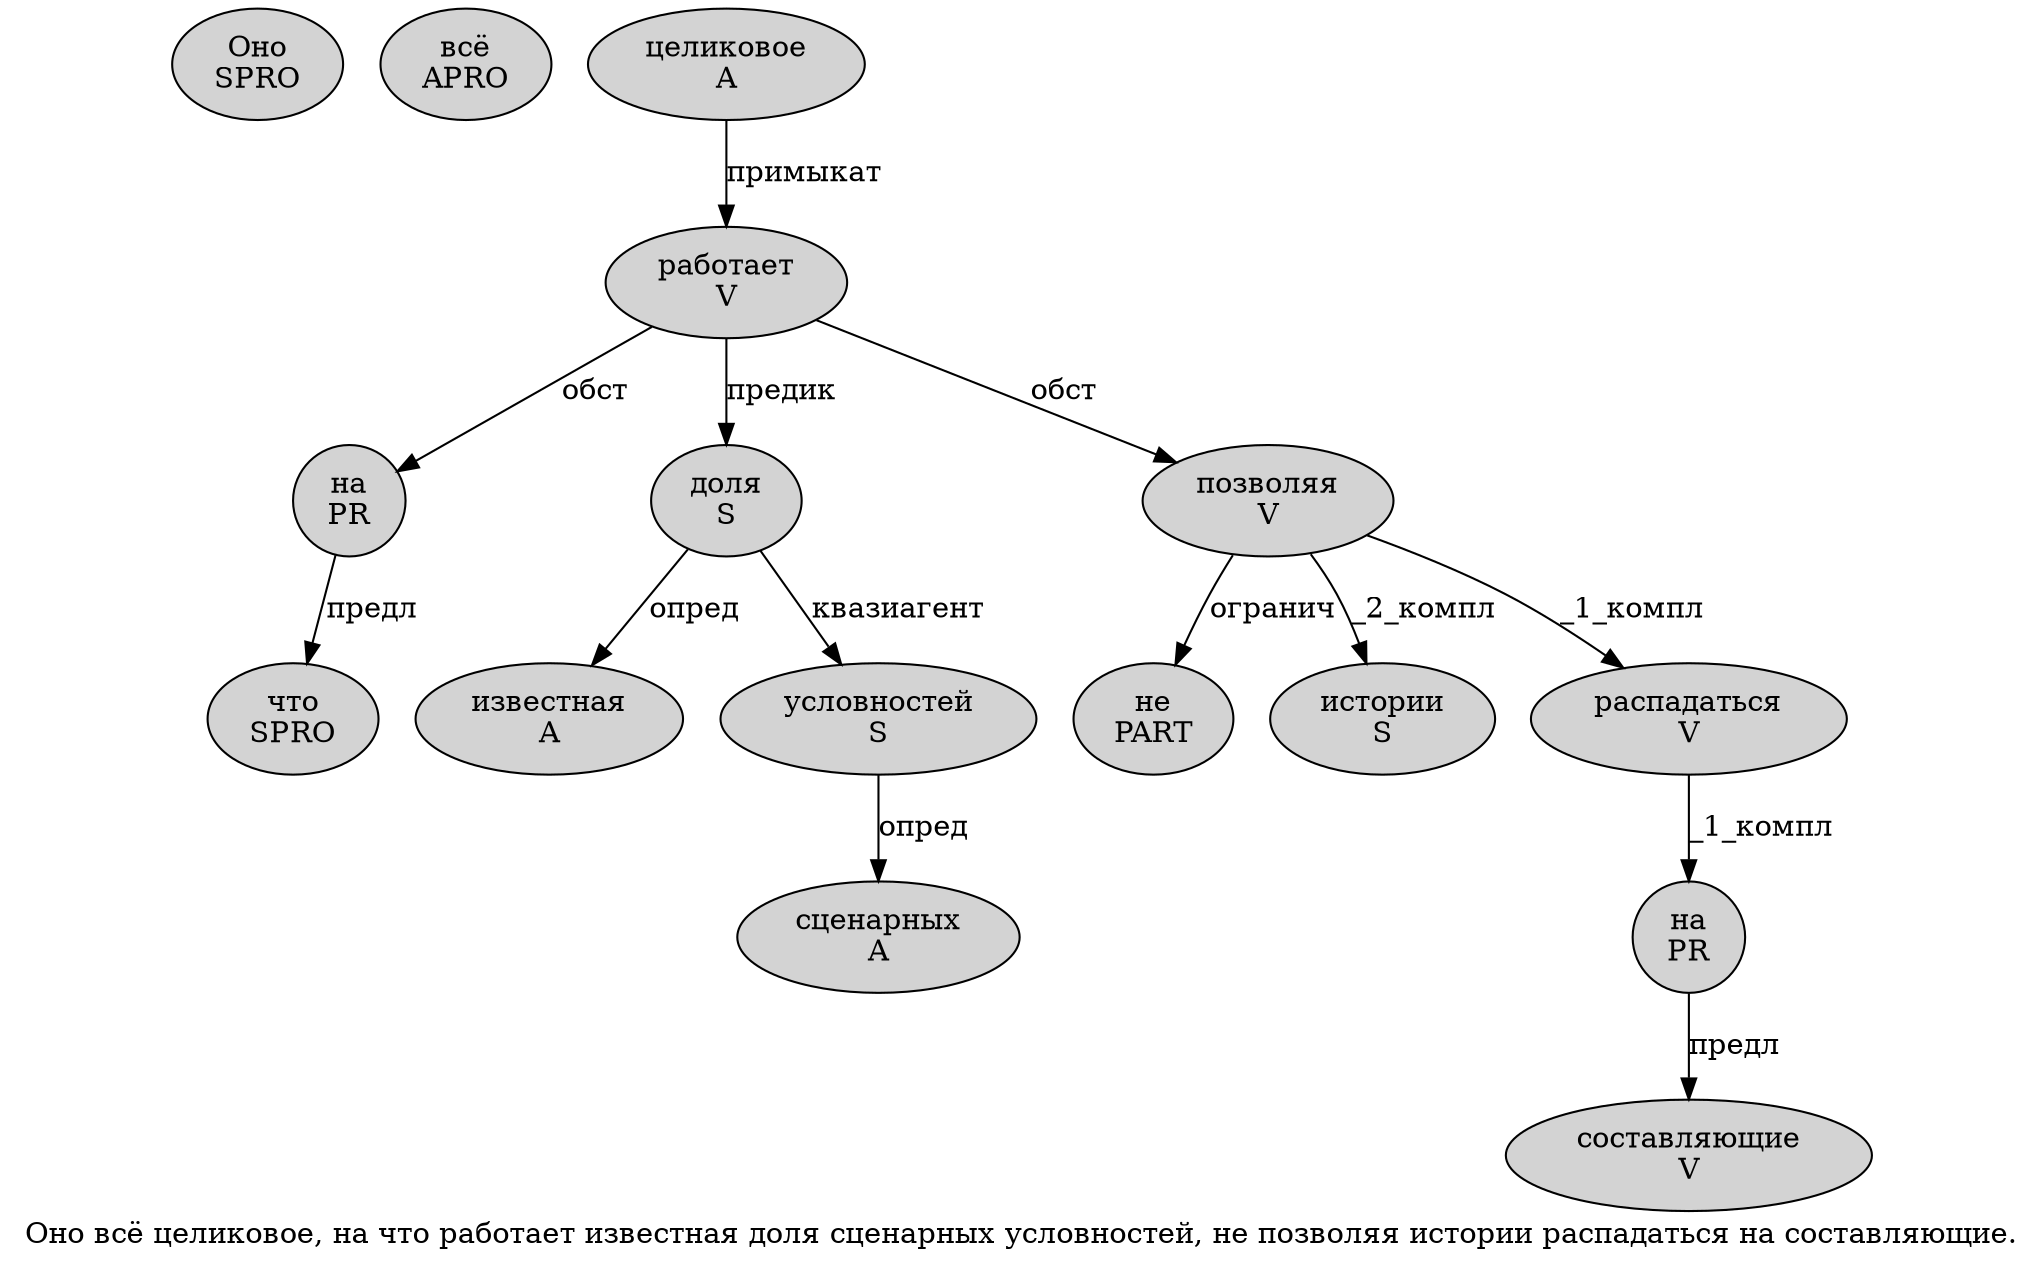 digraph SENTENCE_1213 {
	graph [label="Оно всё целиковое, на что работает известная доля сценарных условностей, не позволяя истории распадаться на составляющие."]
	node [style=filled]
		0 [label="Оно
SPRO" color="" fillcolor=lightgray penwidth=1 shape=ellipse]
		1 [label="всё
APRO" color="" fillcolor=lightgray penwidth=1 shape=ellipse]
		2 [label="целиковое
A" color="" fillcolor=lightgray penwidth=1 shape=ellipse]
		4 [label="на
PR" color="" fillcolor=lightgray penwidth=1 shape=ellipse]
		5 [label="что
SPRO" color="" fillcolor=lightgray penwidth=1 shape=ellipse]
		6 [label="работает
V" color="" fillcolor=lightgray penwidth=1 shape=ellipse]
		7 [label="известная
A" color="" fillcolor=lightgray penwidth=1 shape=ellipse]
		8 [label="доля
S" color="" fillcolor=lightgray penwidth=1 shape=ellipse]
		9 [label="сценарных
A" color="" fillcolor=lightgray penwidth=1 shape=ellipse]
		10 [label="условностей
S" color="" fillcolor=lightgray penwidth=1 shape=ellipse]
		12 [label="не
PART" color="" fillcolor=lightgray penwidth=1 shape=ellipse]
		13 [label="позволяя
V" color="" fillcolor=lightgray penwidth=1 shape=ellipse]
		14 [label="истории
S" color="" fillcolor=lightgray penwidth=1 shape=ellipse]
		15 [label="распадаться
V" color="" fillcolor=lightgray penwidth=1 shape=ellipse]
		16 [label="на
PR" color="" fillcolor=lightgray penwidth=1 shape=ellipse]
		17 [label="составляющие
V" color="" fillcolor=lightgray penwidth=1 shape=ellipse]
			8 -> 7 [label="опред"]
			8 -> 10 [label="квазиагент"]
			10 -> 9 [label="опред"]
			13 -> 12 [label="огранич"]
			13 -> 14 [label="_2_компл"]
			13 -> 15 [label="_1_компл"]
			2 -> 6 [label="примыкат"]
			15 -> 16 [label="_1_компл"]
			4 -> 5 [label="предл"]
			6 -> 4 [label="обст"]
			6 -> 8 [label="предик"]
			6 -> 13 [label="обст"]
			16 -> 17 [label="предл"]
}